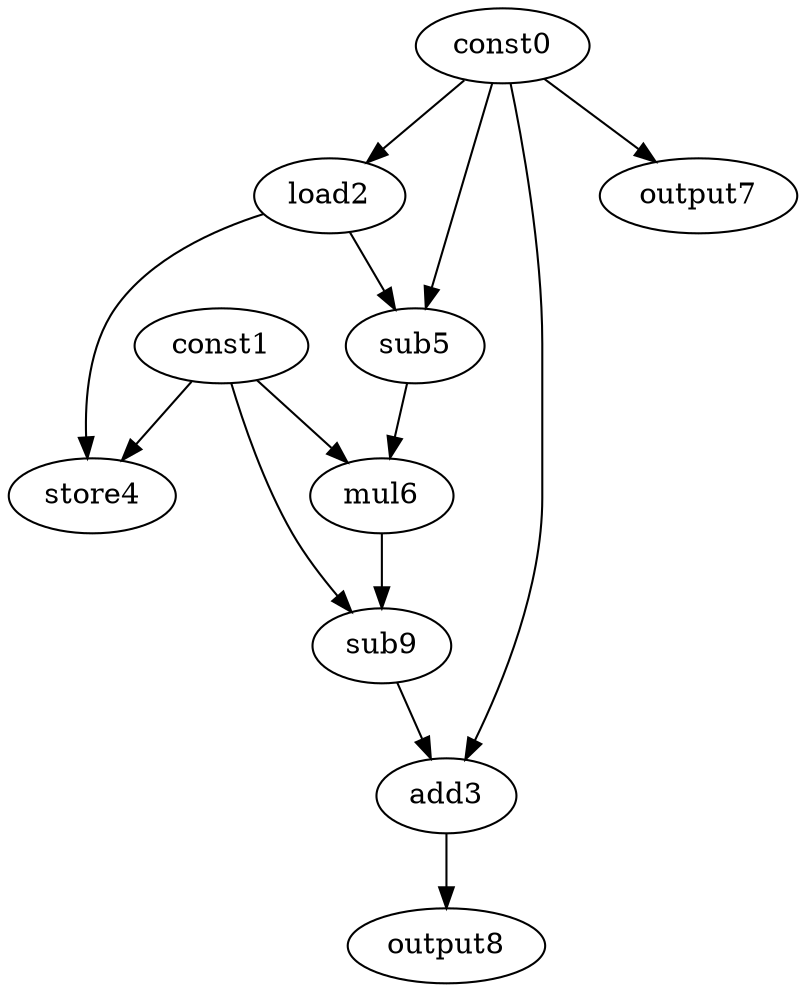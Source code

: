 digraph G { 
const0[opcode=const]; 
const1[opcode=const]; 
load2[opcode=load]; 
add3[opcode=add]; 
store4[opcode=store]; 
sub5[opcode=sub]; 
mul6[opcode=mul]; 
output7[opcode=output]; 
output8[opcode=output]; 
sub9[opcode=sub]; 
const0->load2[operand=0];
const0->output7[operand=0];
const1->store4[operand=0];
load2->store4[operand=1];
const0->sub5[operand=0];
load2->sub5[operand=1];
const1->mul6[operand=0];
sub5->mul6[operand=1];
const1->sub9[operand=0];
mul6->sub9[operand=1];
const0->add3[operand=0];
sub9->add3[operand=1];
add3->output8[operand=0];
}

